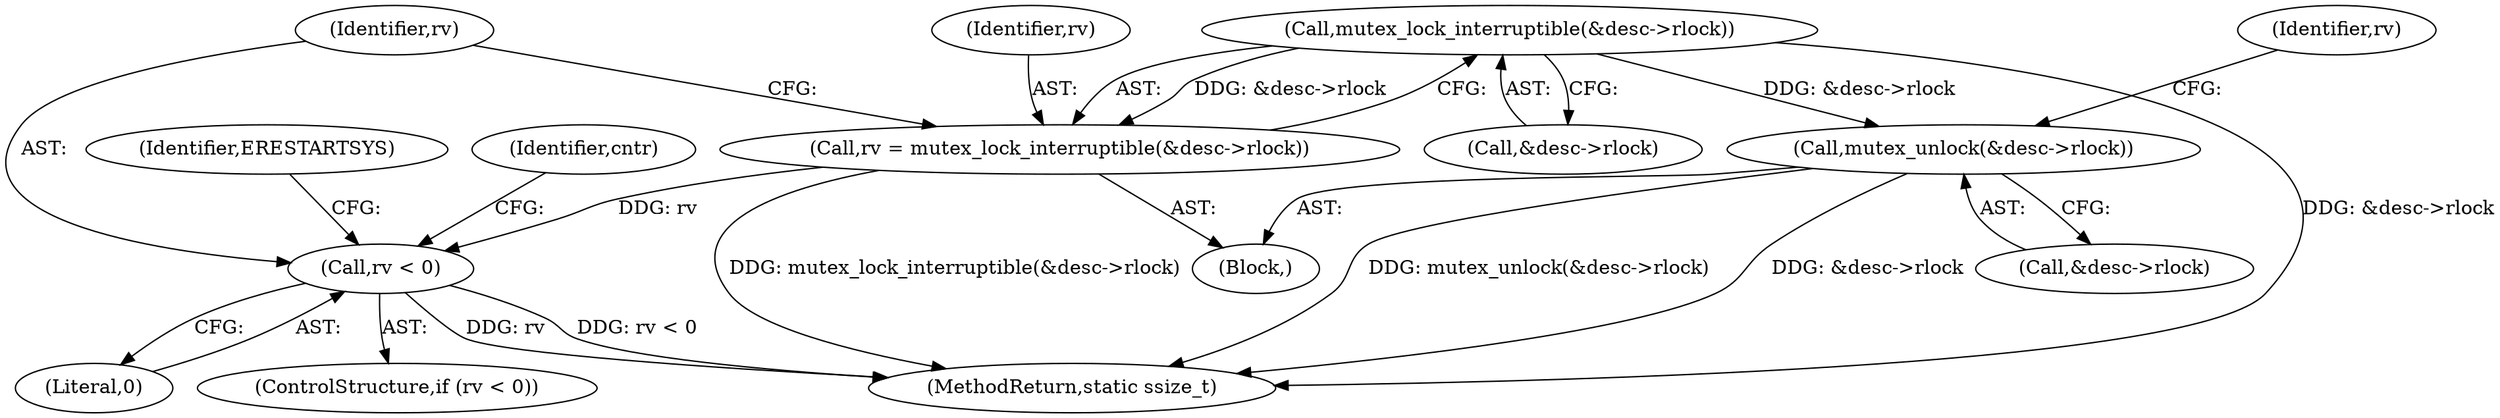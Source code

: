 digraph "0_linux_c0f5ecee4e741667b2493c742b60b6218d40b3aa_1@API" {
"1000127" [label="(Call,mutex_lock_interruptible(&desc->rlock))"];
"1000125" [label="(Call,rv = mutex_lock_interruptible(&desc->rlock))"];
"1000133" [label="(Call,rv < 0)"];
"1000430" [label="(Call,mutex_unlock(&desc->rlock))"];
"1000133" [label="(Call,rv < 0)"];
"1000135" [label="(Literal,0)"];
"1000430" [label="(Call,mutex_unlock(&desc->rlock))"];
"1000112" [label="(Block,)"];
"1000134" [label="(Identifier,rv)"];
"1000436" [label="(Identifier,rv)"];
"1000431" [label="(Call,&desc->rlock)"];
"1000437" [label="(MethodReturn,static ssize_t)"];
"1000126" [label="(Identifier,rv)"];
"1000132" [label="(ControlStructure,if (rv < 0))"];
"1000138" [label="(Identifier,ERESTARTSYS)"];
"1000127" [label="(Call,mutex_lock_interruptible(&desc->rlock))"];
"1000140" [label="(Identifier,cntr)"];
"1000125" [label="(Call,rv = mutex_lock_interruptible(&desc->rlock))"];
"1000128" [label="(Call,&desc->rlock)"];
"1000127" -> "1000125"  [label="AST: "];
"1000127" -> "1000128"  [label="CFG: "];
"1000128" -> "1000127"  [label="AST: "];
"1000125" -> "1000127"  [label="CFG: "];
"1000127" -> "1000437"  [label="DDG: &desc->rlock"];
"1000127" -> "1000125"  [label="DDG: &desc->rlock"];
"1000127" -> "1000430"  [label="DDG: &desc->rlock"];
"1000125" -> "1000112"  [label="AST: "];
"1000126" -> "1000125"  [label="AST: "];
"1000134" -> "1000125"  [label="CFG: "];
"1000125" -> "1000437"  [label="DDG: mutex_lock_interruptible(&desc->rlock)"];
"1000125" -> "1000133"  [label="DDG: rv"];
"1000133" -> "1000132"  [label="AST: "];
"1000133" -> "1000135"  [label="CFG: "];
"1000134" -> "1000133"  [label="AST: "];
"1000135" -> "1000133"  [label="AST: "];
"1000138" -> "1000133"  [label="CFG: "];
"1000140" -> "1000133"  [label="CFG: "];
"1000133" -> "1000437"  [label="DDG: rv"];
"1000133" -> "1000437"  [label="DDG: rv < 0"];
"1000430" -> "1000112"  [label="AST: "];
"1000430" -> "1000431"  [label="CFG: "];
"1000431" -> "1000430"  [label="AST: "];
"1000436" -> "1000430"  [label="CFG: "];
"1000430" -> "1000437"  [label="DDG: &desc->rlock"];
"1000430" -> "1000437"  [label="DDG: mutex_unlock(&desc->rlock)"];
}
